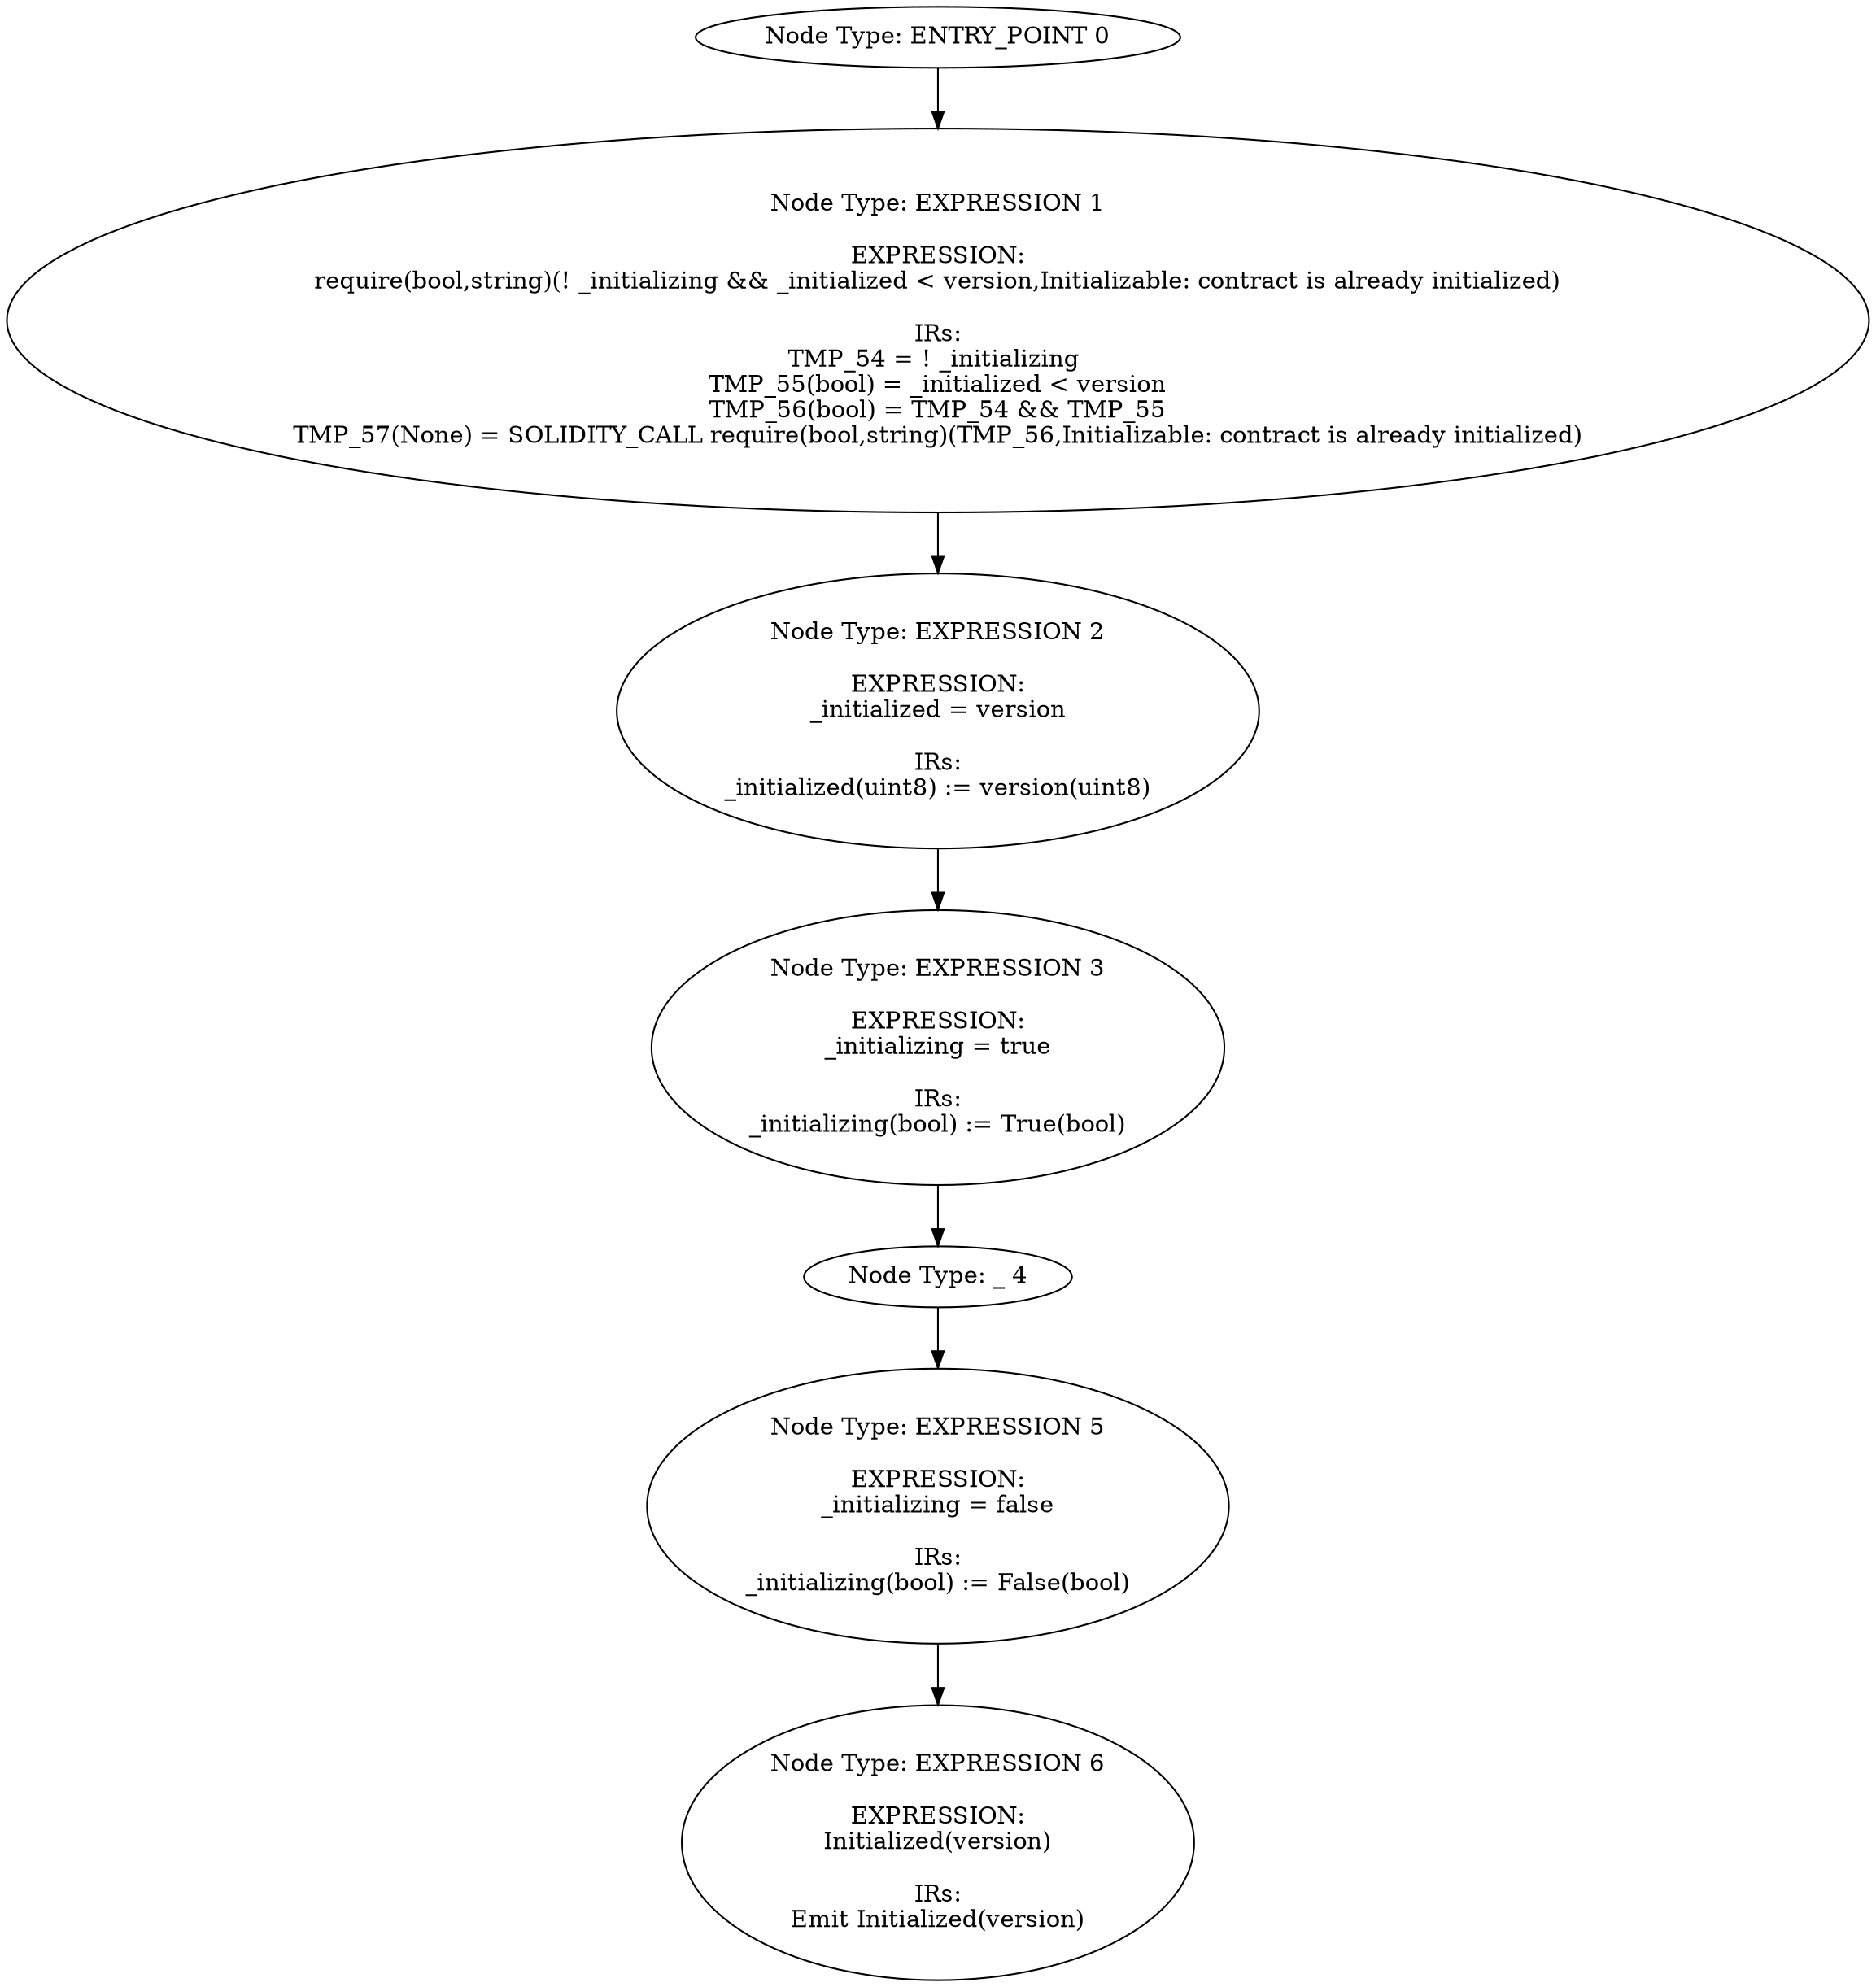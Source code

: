 digraph{
0[label="Node Type: ENTRY_POINT 0
"];
0->1;
1[label="Node Type: EXPRESSION 1

EXPRESSION:
require(bool,string)(! _initializing && _initialized < version,Initializable: contract is already initialized)

IRs:
TMP_54 = ! _initializing 
TMP_55(bool) = _initialized < version
TMP_56(bool) = TMP_54 && TMP_55
TMP_57(None) = SOLIDITY_CALL require(bool,string)(TMP_56,Initializable: contract is already initialized)"];
1->2;
2[label="Node Type: EXPRESSION 2

EXPRESSION:
_initialized = version

IRs:
_initialized(uint8) := version(uint8)"];
2->3;
3[label="Node Type: EXPRESSION 3

EXPRESSION:
_initializing = true

IRs:
_initializing(bool) := True(bool)"];
3->4;
4[label="Node Type: _ 4
"];
4->5;
5[label="Node Type: EXPRESSION 5

EXPRESSION:
_initializing = false

IRs:
_initializing(bool) := False(bool)"];
5->6;
6[label="Node Type: EXPRESSION 6

EXPRESSION:
Initialized(version)

IRs:
Emit Initialized(version)"];
}

